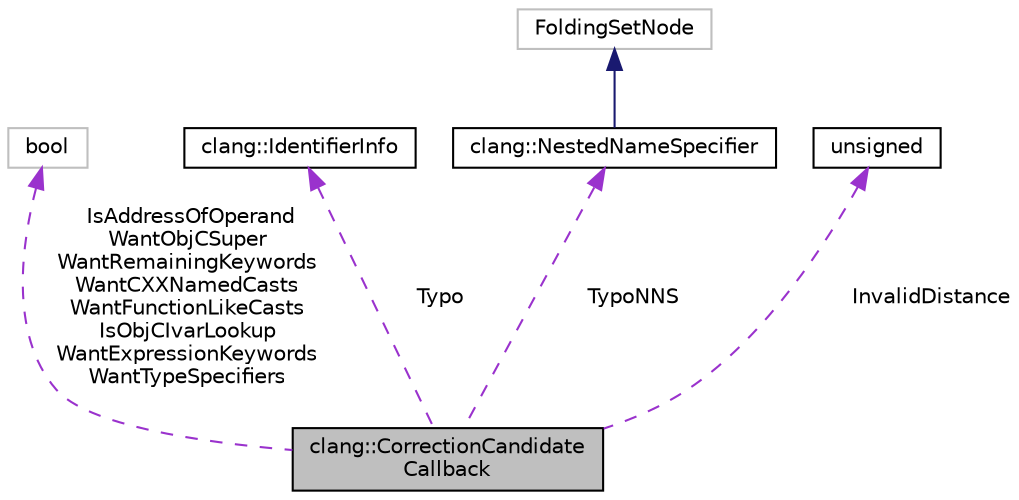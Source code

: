 digraph "clang::CorrectionCandidateCallback"
{
 // LATEX_PDF_SIZE
  bgcolor="transparent";
  edge [fontname="Helvetica",fontsize="10",labelfontname="Helvetica",labelfontsize="10"];
  node [fontname="Helvetica",fontsize="10",shape=record];
  Node1 [label="clang::CorrectionCandidate\lCallback",height=0.2,width=0.4,color="black", fillcolor="grey75", style="filled", fontcolor="black",tooltip="Base class for callback objects used by Sema::CorrectTypo to check the validity of a potential typo c..."];
  Node2 -> Node1 [dir="back",color="darkorchid3",fontsize="10",style="dashed",label=" IsAddressOfOperand\nWantObjCSuper\nWantRemainingKeywords\nWantCXXNamedCasts\nWantFunctionLikeCasts\nIsObjCIvarLookup\nWantExpressionKeywords\nWantTypeSpecifiers" ,fontname="Helvetica"];
  Node2 [label="bool",height=0.2,width=0.4,color="grey75",tooltip=" "];
  Node3 -> Node1 [dir="back",color="darkorchid3",fontsize="10",style="dashed",label=" Typo" ,fontname="Helvetica"];
  Node3 [label="clang::IdentifierInfo",height=0.2,width=0.4,color="black",URL="$classclang_1_1IdentifierInfo.html",tooltip="One of these records is kept for each identifier that is lexed."];
  Node4 -> Node1 [dir="back",color="darkorchid3",fontsize="10",style="dashed",label=" TypoNNS" ,fontname="Helvetica"];
  Node4 [label="clang::NestedNameSpecifier",height=0.2,width=0.4,color="black",URL="$classclang_1_1NestedNameSpecifier.html",tooltip="Represents a C++ nested name specifier, such as \"\\::std::vector<int>::\"."];
  Node5 -> Node4 [dir="back",color="midnightblue",fontsize="10",style="solid",fontname="Helvetica"];
  Node5 [label="FoldingSetNode",height=0.2,width=0.4,color="grey75",tooltip=" "];
  Node6 -> Node1 [dir="back",color="darkorchid3",fontsize="10",style="dashed",label=" InvalidDistance" ,fontname="Helvetica"];
  Node6 [label="unsigned",height=0.2,width=0.4,color="black",URL="$classunsigned.html",tooltip=" "];
}
